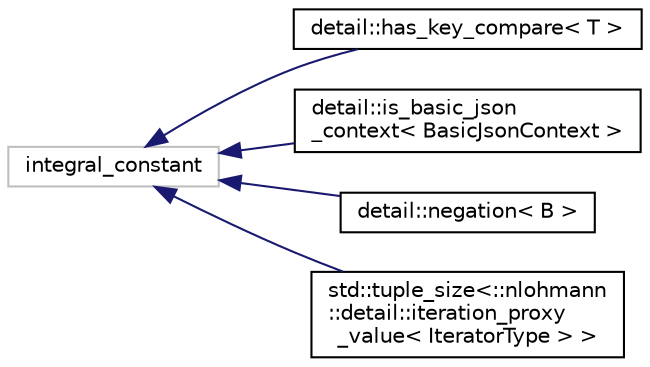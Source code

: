 digraph "Graphical Class Hierarchy"
{
 // LATEX_PDF_SIZE
  edge [fontname="Helvetica",fontsize="10",labelfontname="Helvetica",labelfontsize="10"];
  node [fontname="Helvetica",fontsize="10",shape=record];
  rankdir="LR";
  Node114 [label="integral_constant",height=0.2,width=0.4,color="grey75", fillcolor="white", style="filled",tooltip=" "];
  Node114 -> Node0 [dir="back",color="midnightblue",fontsize="10",style="solid",fontname="Helvetica"];
  Node0 [label="detail::has_key_compare\< T \>",height=0.2,width=0.4,color="black", fillcolor="white", style="filled",URL="$structdetail_1_1has__key__compare.html",tooltip=" "];
  Node114 -> Node116 [dir="back",color="midnightblue",fontsize="10",style="solid",fontname="Helvetica"];
  Node116 [label="detail::is_basic_json\l_context\< BasicJsonContext \>",height=0.2,width=0.4,color="black", fillcolor="white", style="filled",URL="$structdetail_1_1is__basic__json__context.html",tooltip=" "];
  Node114 -> Node117 [dir="back",color="midnightblue",fontsize="10",style="solid",fontname="Helvetica"];
  Node117 [label="detail::negation\< B \>",height=0.2,width=0.4,color="black", fillcolor="white", style="filled",URL="$structdetail_1_1negation.html",tooltip=" "];
  Node114 -> Node118 [dir="back",color="midnightblue",fontsize="10",style="solid",fontname="Helvetica"];
  Node118 [label="std::tuple_size\<::nlohmann\l::detail::iteration_proxy\l_value\< IteratorType \> \>",height=0.2,width=0.4,color="black", fillcolor="white", style="filled",URL="$classstd_1_1tuple__size_3_1_1nlohmann_1_1detail_1_1iteration__proxy__value_3_01IteratorType_01_4_01_4.html",tooltip=" "];
}
